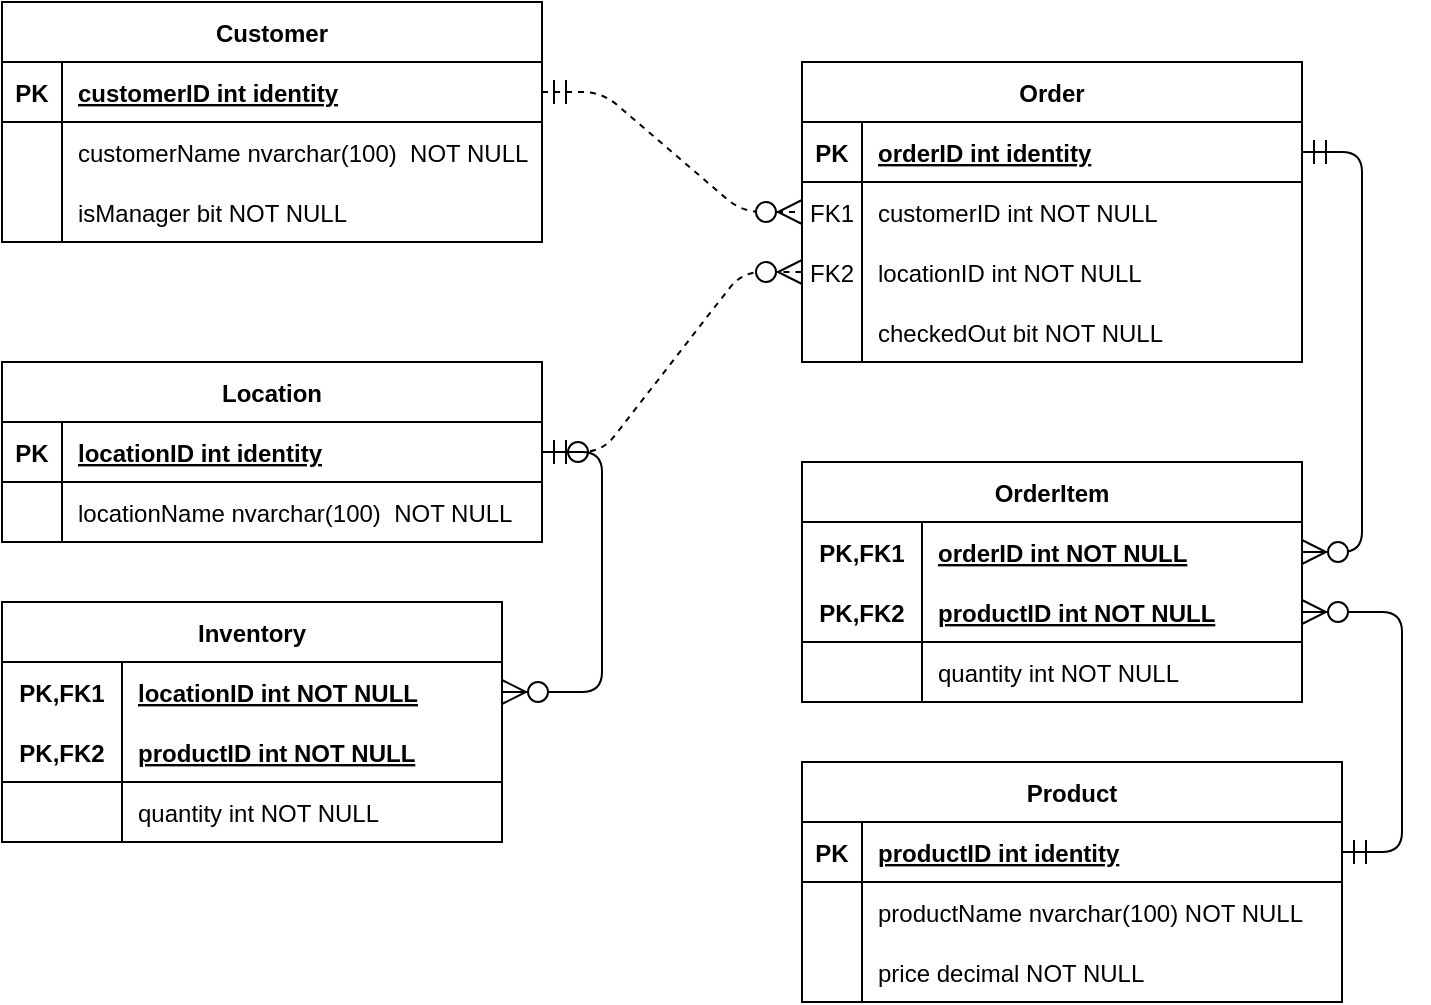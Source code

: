 <mxfile version="14.4.3" type="device"><diagram id="R2lEEEUBdFMjLlhIrx00" name="Page-1"><mxGraphModel dx="868" dy="460" grid="1" gridSize="10" guides="1" tooltips="1" connect="1" arrows="1" fold="1" page="1" pageScale="1" pageWidth="850" pageHeight="1100" math="0" shadow="0" extFonts="Permanent Marker^https://fonts.googleapis.com/css?family=Permanent+Marker"><root><mxCell id="0"/><mxCell id="1" parent="0"/><mxCell id="C-vyLk0tnHw3VtMMgP7b-2" value="Order" style="shape=table;startSize=30;container=1;collapsible=1;childLayout=tableLayout;fixedRows=1;rowLines=0;fontStyle=1;align=center;resizeLast=1;" parent="1" vertex="1"><mxGeometry x="520" y="90" width="250" height="150" as="geometry"/></mxCell><mxCell id="C-vyLk0tnHw3VtMMgP7b-3" value="" style="shape=partialRectangle;collapsible=0;dropTarget=0;pointerEvents=0;fillColor=none;points=[[0,0.5],[1,0.5]];portConstraint=eastwest;top=0;left=0;right=0;bottom=1;" parent="C-vyLk0tnHw3VtMMgP7b-2" vertex="1"><mxGeometry y="30" width="250" height="30" as="geometry"/></mxCell><mxCell id="C-vyLk0tnHw3VtMMgP7b-4" value="PK" style="shape=partialRectangle;overflow=hidden;connectable=0;fillColor=none;top=0;left=0;bottom=0;right=0;fontStyle=1;" parent="C-vyLk0tnHw3VtMMgP7b-3" vertex="1"><mxGeometry width="30" height="30" as="geometry"/></mxCell><mxCell id="C-vyLk0tnHw3VtMMgP7b-5" value="orderID int identity" style="shape=partialRectangle;overflow=hidden;connectable=0;fillColor=none;top=0;left=0;bottom=0;right=0;align=left;spacingLeft=6;fontStyle=5;" parent="C-vyLk0tnHw3VtMMgP7b-3" vertex="1"><mxGeometry x="30" width="220" height="30" as="geometry"/></mxCell><mxCell id="C-vyLk0tnHw3VtMMgP7b-6" value="" style="shape=partialRectangle;collapsible=0;dropTarget=0;pointerEvents=0;fillColor=none;points=[[0,0.5],[1,0.5]];portConstraint=eastwest;top=0;left=0;right=0;bottom=0;" parent="C-vyLk0tnHw3VtMMgP7b-2" vertex="1"><mxGeometry y="60" width="250" height="30" as="geometry"/></mxCell><mxCell id="C-vyLk0tnHw3VtMMgP7b-7" value="FK1" style="shape=partialRectangle;overflow=hidden;connectable=0;fillColor=none;top=0;left=0;bottom=0;right=0;" parent="C-vyLk0tnHw3VtMMgP7b-6" vertex="1"><mxGeometry width="30" height="30" as="geometry"/></mxCell><mxCell id="C-vyLk0tnHw3VtMMgP7b-8" value="customerID int NOT NULL" style="shape=partialRectangle;overflow=hidden;connectable=0;fillColor=none;top=0;left=0;bottom=0;right=0;align=left;spacingLeft=6;" parent="C-vyLk0tnHw3VtMMgP7b-6" vertex="1"><mxGeometry x="30" width="220" height="30" as="geometry"/></mxCell><mxCell id="GWipeCqMmxoQJ4Ydtfvd-55" value="" style="shape=partialRectangle;collapsible=0;dropTarget=0;pointerEvents=0;fillColor=none;points=[[0,0.5],[1,0.5]];portConstraint=eastwest;top=0;left=0;right=0;bottom=0;" parent="C-vyLk0tnHw3VtMMgP7b-2" vertex="1"><mxGeometry y="90" width="250" height="30" as="geometry"/></mxCell><mxCell id="GWipeCqMmxoQJ4Ydtfvd-56" value="FK2" style="shape=partialRectangle;overflow=hidden;connectable=0;fillColor=none;top=0;left=0;bottom=0;right=0;" parent="GWipeCqMmxoQJ4Ydtfvd-55" vertex="1"><mxGeometry width="30" height="30" as="geometry"/></mxCell><mxCell id="GWipeCqMmxoQJ4Ydtfvd-57" value="locationID int NOT NULL" style="shape=partialRectangle;overflow=hidden;connectable=0;fillColor=none;top=0;left=0;bottom=0;right=0;align=left;spacingLeft=6;" parent="GWipeCqMmxoQJ4Ydtfvd-55" vertex="1"><mxGeometry x="30" width="220" height="30" as="geometry"/></mxCell><mxCell id="GWipeCqMmxoQJ4Ydtfvd-58" value="" style="shape=partialRectangle;collapsible=0;dropTarget=0;pointerEvents=0;fillColor=none;points=[[0,0.5],[1,0.5]];portConstraint=eastwest;top=0;left=0;right=0;bottom=0;" parent="C-vyLk0tnHw3VtMMgP7b-2" vertex="1"><mxGeometry y="120" width="250" height="30" as="geometry"/></mxCell><mxCell id="GWipeCqMmxoQJ4Ydtfvd-59" value="" style="shape=partialRectangle;overflow=hidden;connectable=0;fillColor=none;top=0;left=0;bottom=0;right=0;" parent="GWipeCqMmxoQJ4Ydtfvd-58" vertex="1"><mxGeometry width="30" height="30" as="geometry"/></mxCell><mxCell id="GWipeCqMmxoQJ4Ydtfvd-60" value="checkedOut bit NOT NULL" style="shape=partialRectangle;overflow=hidden;connectable=0;fillColor=none;top=0;left=0;bottom=0;right=0;align=left;spacingLeft=6;" parent="GWipeCqMmxoQJ4Ydtfvd-58" vertex="1"><mxGeometry x="30" width="220" height="30" as="geometry"/></mxCell><mxCell id="C-vyLk0tnHw3VtMMgP7b-23" value="Customer" style="shape=table;startSize=30;container=1;collapsible=1;childLayout=tableLayout;fixedRows=1;rowLines=0;fontStyle=1;align=center;resizeLast=1;" parent="1" vertex="1"><mxGeometry x="120" y="60" width="270" height="120" as="geometry"/></mxCell><mxCell id="C-vyLk0tnHw3VtMMgP7b-24" value="" style="shape=partialRectangle;collapsible=0;dropTarget=0;pointerEvents=0;fillColor=none;points=[[0,0.5],[1,0.5]];portConstraint=eastwest;top=0;left=0;right=0;bottom=1;" parent="C-vyLk0tnHw3VtMMgP7b-23" vertex="1"><mxGeometry y="30" width="270" height="30" as="geometry"/></mxCell><mxCell id="C-vyLk0tnHw3VtMMgP7b-25" value="PK" style="shape=partialRectangle;overflow=hidden;connectable=0;fillColor=none;top=0;left=0;bottom=0;right=0;fontStyle=1;" parent="C-vyLk0tnHw3VtMMgP7b-24" vertex="1"><mxGeometry width="30" height="30" as="geometry"/></mxCell><mxCell id="C-vyLk0tnHw3VtMMgP7b-26" value="customerID int identity" style="shape=partialRectangle;overflow=hidden;connectable=0;fillColor=none;top=0;left=0;bottom=0;right=0;align=left;spacingLeft=6;fontStyle=5;" parent="C-vyLk0tnHw3VtMMgP7b-24" vertex="1"><mxGeometry x="30" width="240" height="30" as="geometry"/></mxCell><mxCell id="C-vyLk0tnHw3VtMMgP7b-27" value="" style="shape=partialRectangle;collapsible=0;dropTarget=0;pointerEvents=0;fillColor=none;points=[[0,0.5],[1,0.5]];portConstraint=eastwest;top=0;left=0;right=0;bottom=0;" parent="C-vyLk0tnHw3VtMMgP7b-23" vertex="1"><mxGeometry y="60" width="270" height="30" as="geometry"/></mxCell><mxCell id="C-vyLk0tnHw3VtMMgP7b-28" value="" style="shape=partialRectangle;overflow=hidden;connectable=0;fillColor=none;top=0;left=0;bottom=0;right=0;" parent="C-vyLk0tnHw3VtMMgP7b-27" vertex="1"><mxGeometry width="30" height="30" as="geometry"/></mxCell><mxCell id="C-vyLk0tnHw3VtMMgP7b-29" value="customerName nvarchar(100)  NOT NULL" style="shape=partialRectangle;overflow=hidden;connectable=0;fillColor=none;top=0;left=0;bottom=0;right=0;align=left;spacingLeft=6;" parent="C-vyLk0tnHw3VtMMgP7b-27" vertex="1"><mxGeometry x="30" width="240" height="30" as="geometry"/></mxCell><mxCell id="JFxLYDb8doxFr2jliLaI-1" value="" style="shape=partialRectangle;collapsible=0;dropTarget=0;pointerEvents=0;fillColor=none;points=[[0,0.5],[1,0.5]];portConstraint=eastwest;top=0;left=0;right=0;bottom=0;" vertex="1" parent="C-vyLk0tnHw3VtMMgP7b-23"><mxGeometry y="90" width="270" height="30" as="geometry"/></mxCell><mxCell id="JFxLYDb8doxFr2jliLaI-2" value="" style="shape=partialRectangle;overflow=hidden;connectable=0;fillColor=none;top=0;left=0;bottom=0;right=0;" vertex="1" parent="JFxLYDb8doxFr2jliLaI-1"><mxGeometry width="30" height="30" as="geometry"/></mxCell><mxCell id="JFxLYDb8doxFr2jliLaI-3" value="isManager bit NOT NULL" style="shape=partialRectangle;overflow=hidden;connectable=0;fillColor=none;top=0;left=0;bottom=0;right=0;align=left;spacingLeft=6;" vertex="1" parent="JFxLYDb8doxFr2jliLaI-1"><mxGeometry x="30" width="240" height="30" as="geometry"/></mxCell><mxCell id="GWipeCqMmxoQJ4Ydtfvd-1" value="" style="edgeStyle=entityRelationEdgeStyle;fontSize=12;html=1;endArrow=ERzeroToMany;startArrow=ERmandOne;entryX=0;entryY=0.5;entryDx=0;entryDy=0;exitX=1;exitY=0.5;exitDx=0;exitDy=0;dashed=1;endSize=10;startSize=10;" parent="1" source="C-vyLk0tnHw3VtMMgP7b-24" target="C-vyLk0tnHw3VtMMgP7b-6" edge="1"><mxGeometry width="100" height="100" relative="1" as="geometry"><mxPoint x="370" y="290" as="sourcePoint"/><mxPoint x="470" y="190" as="targetPoint"/></mxGeometry></mxCell><mxCell id="GWipeCqMmxoQJ4Ydtfvd-13" value="OrderItem" style="shape=table;startSize=30;container=1;collapsible=1;childLayout=tableLayout;fixedRows=1;rowLines=0;fontStyle=1;align=center;resizeLast=1;fillColor=none;" parent="1" vertex="1"><mxGeometry x="520" y="290" width="250" height="120" as="geometry"/></mxCell><mxCell id="GWipeCqMmxoQJ4Ydtfvd-14" value="" style="shape=partialRectangle;collapsible=0;dropTarget=0;pointerEvents=0;fillColor=none;top=0;left=0;bottom=0;right=0;points=[[0,0.5],[1,0.5]];portConstraint=eastwest;" parent="GWipeCqMmxoQJ4Ydtfvd-13" vertex="1"><mxGeometry y="30" width="250" height="30" as="geometry"/></mxCell><mxCell id="GWipeCqMmxoQJ4Ydtfvd-15" value="PK,FK1" style="shape=partialRectangle;connectable=0;fillColor=none;top=0;left=0;bottom=0;right=0;fontStyle=1;overflow=hidden;" parent="GWipeCqMmxoQJ4Ydtfvd-14" vertex="1"><mxGeometry width="60" height="30" as="geometry"/></mxCell><mxCell id="GWipeCqMmxoQJ4Ydtfvd-16" value="orderID int NOT NULL" style="shape=partialRectangle;connectable=0;fillColor=none;top=0;left=0;bottom=0;right=0;align=left;spacingLeft=6;fontStyle=5;overflow=hidden;" parent="GWipeCqMmxoQJ4Ydtfvd-14" vertex="1"><mxGeometry x="60" width="190" height="30" as="geometry"/></mxCell><mxCell id="GWipeCqMmxoQJ4Ydtfvd-17" value="" style="shape=partialRectangle;collapsible=0;dropTarget=0;pointerEvents=0;fillColor=none;top=0;left=0;bottom=1;right=0;points=[[0,0.5],[1,0.5]];portConstraint=eastwest;" parent="GWipeCqMmxoQJ4Ydtfvd-13" vertex="1"><mxGeometry y="60" width="250" height="30" as="geometry"/></mxCell><mxCell id="GWipeCqMmxoQJ4Ydtfvd-18" value="PK,FK2" style="shape=partialRectangle;connectable=0;fillColor=none;top=0;left=0;bottom=0;right=0;fontStyle=1;overflow=hidden;" parent="GWipeCqMmxoQJ4Ydtfvd-17" vertex="1"><mxGeometry width="60" height="30" as="geometry"/></mxCell><mxCell id="GWipeCqMmxoQJ4Ydtfvd-19" value="productID int NOT NULL" style="shape=partialRectangle;connectable=0;fillColor=none;top=0;left=0;bottom=0;right=0;align=left;spacingLeft=6;fontStyle=5;overflow=hidden;" parent="GWipeCqMmxoQJ4Ydtfvd-17" vertex="1"><mxGeometry x="60" width="190" height="30" as="geometry"/></mxCell><mxCell id="GWipeCqMmxoQJ4Ydtfvd-20" value="" style="shape=partialRectangle;collapsible=0;dropTarget=0;pointerEvents=0;fillColor=none;top=0;left=0;bottom=0;right=0;points=[[0,0.5],[1,0.5]];portConstraint=eastwest;" parent="GWipeCqMmxoQJ4Ydtfvd-13" vertex="1"><mxGeometry y="90" width="250" height="30" as="geometry"/></mxCell><mxCell id="GWipeCqMmxoQJ4Ydtfvd-21" value="" style="shape=partialRectangle;connectable=0;fillColor=none;top=0;left=0;bottom=0;right=0;editable=1;overflow=hidden;" parent="GWipeCqMmxoQJ4Ydtfvd-20" vertex="1"><mxGeometry width="60" height="30" as="geometry"/></mxCell><mxCell id="GWipeCqMmxoQJ4Ydtfvd-22" value="quantity int NOT NULL" style="shape=partialRectangle;connectable=0;fillColor=none;top=0;left=0;bottom=0;right=0;align=left;spacingLeft=6;overflow=hidden;" parent="GWipeCqMmxoQJ4Ydtfvd-20" vertex="1"><mxGeometry x="60" width="190" height="30" as="geometry"/></mxCell><mxCell id="GWipeCqMmxoQJ4Ydtfvd-27" value="" style="edgeStyle=entityRelationEdgeStyle;fontSize=12;html=1;endArrow=ERzeroToMany;startArrow=ERmandOne;entryX=1;entryY=0.5;entryDx=0;entryDy=0;exitX=1;exitY=0.5;exitDx=0;exitDy=0;endSize=10;startSize=10;" parent="1" source="C-vyLk0tnHw3VtMMgP7b-3" target="GWipeCqMmxoQJ4Ydtfvd-14" edge="1"><mxGeometry width="100" height="100" relative="1" as="geometry"><mxPoint x="690" y="240" as="sourcePoint"/><mxPoint x="820" y="240" as="targetPoint"/></mxGeometry></mxCell><mxCell id="GWipeCqMmxoQJ4Ydtfvd-32" value="Location" style="shape=table;startSize=30;container=1;collapsible=1;childLayout=tableLayout;fixedRows=1;rowLines=0;fontStyle=1;align=center;resizeLast=1;" parent="1" vertex="1"><mxGeometry x="120" y="240" width="270" height="90" as="geometry"/></mxCell><mxCell id="GWipeCqMmxoQJ4Ydtfvd-33" value="" style="shape=partialRectangle;collapsible=0;dropTarget=0;pointerEvents=0;fillColor=none;points=[[0,0.5],[1,0.5]];portConstraint=eastwest;top=0;left=0;right=0;bottom=1;" parent="GWipeCqMmxoQJ4Ydtfvd-32" vertex="1"><mxGeometry y="30" width="270" height="30" as="geometry"/></mxCell><mxCell id="GWipeCqMmxoQJ4Ydtfvd-34" value="PK" style="shape=partialRectangle;overflow=hidden;connectable=0;fillColor=none;top=0;left=0;bottom=0;right=0;fontStyle=1;" parent="GWipeCqMmxoQJ4Ydtfvd-33" vertex="1"><mxGeometry width="30" height="30" as="geometry"/></mxCell><mxCell id="GWipeCqMmxoQJ4Ydtfvd-35" value="locationID int identity" style="shape=partialRectangle;overflow=hidden;connectable=0;fillColor=none;top=0;left=0;bottom=0;right=0;align=left;spacingLeft=6;fontStyle=5;" parent="GWipeCqMmxoQJ4Ydtfvd-33" vertex="1"><mxGeometry x="30" width="240" height="30" as="geometry"/></mxCell><mxCell id="GWipeCqMmxoQJ4Ydtfvd-36" value="" style="shape=partialRectangle;collapsible=0;dropTarget=0;pointerEvents=0;fillColor=none;points=[[0,0.5],[1,0.5]];portConstraint=eastwest;top=0;left=0;right=0;bottom=0;" parent="GWipeCqMmxoQJ4Ydtfvd-32" vertex="1"><mxGeometry y="60" width="270" height="30" as="geometry"/></mxCell><mxCell id="GWipeCqMmxoQJ4Ydtfvd-37" value="" style="shape=partialRectangle;overflow=hidden;connectable=0;fillColor=none;top=0;left=0;bottom=0;right=0;" parent="GWipeCqMmxoQJ4Ydtfvd-36" vertex="1"><mxGeometry width="30" height="30" as="geometry"/></mxCell><mxCell id="GWipeCqMmxoQJ4Ydtfvd-38" value="locationName nvarchar(100)  NOT NULL" style="shape=partialRectangle;overflow=hidden;connectable=0;fillColor=none;top=0;left=0;bottom=0;right=0;align=left;spacingLeft=6;" parent="GWipeCqMmxoQJ4Ydtfvd-36" vertex="1"><mxGeometry x="30" width="240" height="30" as="geometry"/></mxCell><mxCell id="GWipeCqMmxoQJ4Ydtfvd-40" value="" style="edgeStyle=entityRelationEdgeStyle;fontSize=12;html=1;endArrow=ERzeroToMany;startArrow=ERzeroToOne;entryX=0;entryY=0.5;entryDx=0;entryDy=0;dashed=1;endSize=10;startSize=10;" parent="1" source="GWipeCqMmxoQJ4Ydtfvd-33" target="GWipeCqMmxoQJ4Ydtfvd-55" edge="1"><mxGeometry width="100" height="100" relative="1" as="geometry"><mxPoint x="440" y="260" as="sourcePoint"/><mxPoint x="490" y="200" as="targetPoint"/></mxGeometry></mxCell><mxCell id="GWipeCqMmxoQJ4Ydtfvd-42" value="Product" style="shape=table;startSize=30;container=1;collapsible=1;childLayout=tableLayout;fixedRows=1;rowLines=0;fontStyle=1;align=center;resizeLast=1;fillColor=none;" parent="1" vertex="1"><mxGeometry x="520" y="440" width="270" height="120" as="geometry"/></mxCell><mxCell id="GWipeCqMmxoQJ4Ydtfvd-43" value="" style="shape=partialRectangle;collapsible=0;dropTarget=0;pointerEvents=0;fillColor=none;top=0;left=0;bottom=1;right=0;points=[[0,0.5],[1,0.5]];portConstraint=eastwest;" parent="GWipeCqMmxoQJ4Ydtfvd-42" vertex="1"><mxGeometry y="30" width="270" height="30" as="geometry"/></mxCell><mxCell id="GWipeCqMmxoQJ4Ydtfvd-44" value="PK" style="shape=partialRectangle;connectable=0;fillColor=none;top=0;left=0;bottom=0;right=0;fontStyle=1;overflow=hidden;" parent="GWipeCqMmxoQJ4Ydtfvd-43" vertex="1"><mxGeometry width="30" height="30" as="geometry"/></mxCell><mxCell id="GWipeCqMmxoQJ4Ydtfvd-45" value="productID int identity" style="shape=partialRectangle;connectable=0;fillColor=none;top=0;left=0;bottom=0;right=0;align=left;spacingLeft=6;fontStyle=5;overflow=hidden;" parent="GWipeCqMmxoQJ4Ydtfvd-43" vertex="1"><mxGeometry x="30" width="240" height="30" as="geometry"/></mxCell><mxCell id="GWipeCqMmxoQJ4Ydtfvd-46" value="" style="shape=partialRectangle;collapsible=0;dropTarget=0;pointerEvents=0;fillColor=none;top=0;left=0;bottom=0;right=0;points=[[0,0.5],[1,0.5]];portConstraint=eastwest;" parent="GWipeCqMmxoQJ4Ydtfvd-42" vertex="1"><mxGeometry y="60" width="270" height="30" as="geometry"/></mxCell><mxCell id="GWipeCqMmxoQJ4Ydtfvd-47" value="" style="shape=partialRectangle;connectable=0;fillColor=none;top=0;left=0;bottom=0;right=0;editable=1;overflow=hidden;" parent="GWipeCqMmxoQJ4Ydtfvd-46" vertex="1"><mxGeometry width="30" height="30" as="geometry"/></mxCell><mxCell id="GWipeCqMmxoQJ4Ydtfvd-48" value="productName nvarchar(100) NOT NULL" style="shape=partialRectangle;connectable=0;fillColor=none;top=0;left=0;bottom=0;right=0;align=left;spacingLeft=6;overflow=hidden;" parent="GWipeCqMmxoQJ4Ydtfvd-46" vertex="1"><mxGeometry x="30" width="240" height="30" as="geometry"/></mxCell><mxCell id="GWipeCqMmxoQJ4Ydtfvd-49" value="" style="shape=partialRectangle;collapsible=0;dropTarget=0;pointerEvents=0;fillColor=none;top=0;left=0;bottom=0;right=0;points=[[0,0.5],[1,0.5]];portConstraint=eastwest;" parent="GWipeCqMmxoQJ4Ydtfvd-42" vertex="1"><mxGeometry y="90" width="270" height="30" as="geometry"/></mxCell><mxCell id="GWipeCqMmxoQJ4Ydtfvd-50" value="" style="shape=partialRectangle;connectable=0;fillColor=none;top=0;left=0;bottom=0;right=0;editable=1;overflow=hidden;" parent="GWipeCqMmxoQJ4Ydtfvd-49" vertex="1"><mxGeometry width="30" height="30" as="geometry"/></mxCell><mxCell id="GWipeCqMmxoQJ4Ydtfvd-51" value="price decimal NOT NULL" style="shape=partialRectangle;connectable=0;fillColor=none;top=0;left=0;bottom=0;right=0;align=left;spacingLeft=6;overflow=hidden;" parent="GWipeCqMmxoQJ4Ydtfvd-49" vertex="1"><mxGeometry x="30" width="240" height="30" as="geometry"/></mxCell><mxCell id="GWipeCqMmxoQJ4Ydtfvd-61" value="" style="edgeStyle=entityRelationEdgeStyle;fontSize=12;html=1;endArrow=ERzeroToMany;startArrow=ERmandOne;entryX=1;entryY=0.5;entryDx=0;entryDy=0;endSize=10;startSize=10;" parent="1" target="GWipeCqMmxoQJ4Ydtfvd-17" edge="1"><mxGeometry width="100" height="100" relative="1" as="geometry"><mxPoint x="790" y="485" as="sourcePoint"/><mxPoint x="780" y="345" as="targetPoint"/></mxGeometry></mxCell><mxCell id="GWipeCqMmxoQJ4Ydtfvd-62" value="Inventory" style="shape=table;startSize=30;container=1;collapsible=1;childLayout=tableLayout;fixedRows=1;rowLines=0;fontStyle=1;align=center;resizeLast=1;fillColor=none;" parent="1" vertex="1"><mxGeometry x="120" y="360" width="250" height="120" as="geometry"/></mxCell><mxCell id="GWipeCqMmxoQJ4Ydtfvd-63" value="" style="shape=partialRectangle;collapsible=0;dropTarget=0;pointerEvents=0;fillColor=none;top=0;left=0;bottom=0;right=0;points=[[0,0.5],[1,0.5]];portConstraint=eastwest;" parent="GWipeCqMmxoQJ4Ydtfvd-62" vertex="1"><mxGeometry y="30" width="250" height="30" as="geometry"/></mxCell><mxCell id="GWipeCqMmxoQJ4Ydtfvd-64" value="PK,FK1" style="shape=partialRectangle;connectable=0;fillColor=none;top=0;left=0;bottom=0;right=0;fontStyle=1;overflow=hidden;" parent="GWipeCqMmxoQJ4Ydtfvd-63" vertex="1"><mxGeometry width="60" height="30" as="geometry"/></mxCell><mxCell id="GWipeCqMmxoQJ4Ydtfvd-65" value="locationID int NOT NULL" style="shape=partialRectangle;connectable=0;fillColor=none;top=0;left=0;bottom=0;right=0;align=left;spacingLeft=6;fontStyle=5;overflow=hidden;" parent="GWipeCqMmxoQJ4Ydtfvd-63" vertex="1"><mxGeometry x="60" width="190" height="30" as="geometry"/></mxCell><mxCell id="GWipeCqMmxoQJ4Ydtfvd-66" value="" style="shape=partialRectangle;collapsible=0;dropTarget=0;pointerEvents=0;fillColor=none;top=0;left=0;bottom=1;right=0;points=[[0,0.5],[1,0.5]];portConstraint=eastwest;" parent="GWipeCqMmxoQJ4Ydtfvd-62" vertex="1"><mxGeometry y="60" width="250" height="30" as="geometry"/></mxCell><mxCell id="GWipeCqMmxoQJ4Ydtfvd-67" value="PK,FK2" style="shape=partialRectangle;connectable=0;fillColor=none;top=0;left=0;bottom=0;right=0;fontStyle=1;overflow=hidden;" parent="GWipeCqMmxoQJ4Ydtfvd-66" vertex="1"><mxGeometry width="60" height="30" as="geometry"/></mxCell><mxCell id="GWipeCqMmxoQJ4Ydtfvd-68" value="productID int NOT NULL" style="shape=partialRectangle;connectable=0;fillColor=none;top=0;left=0;bottom=0;right=0;align=left;spacingLeft=6;fontStyle=5;overflow=hidden;" parent="GWipeCqMmxoQJ4Ydtfvd-66" vertex="1"><mxGeometry x="60" width="190" height="30" as="geometry"/></mxCell><mxCell id="GWipeCqMmxoQJ4Ydtfvd-69" value="" style="shape=partialRectangle;collapsible=0;dropTarget=0;pointerEvents=0;fillColor=none;top=0;left=0;bottom=0;right=0;points=[[0,0.5],[1,0.5]];portConstraint=eastwest;" parent="GWipeCqMmxoQJ4Ydtfvd-62" vertex="1"><mxGeometry y="90" width="250" height="30" as="geometry"/></mxCell><mxCell id="GWipeCqMmxoQJ4Ydtfvd-70" value="" style="shape=partialRectangle;connectable=0;fillColor=none;top=0;left=0;bottom=0;right=0;editable=1;overflow=hidden;" parent="GWipeCqMmxoQJ4Ydtfvd-69" vertex="1"><mxGeometry width="60" height="30" as="geometry"/></mxCell><mxCell id="GWipeCqMmxoQJ4Ydtfvd-71" value="quantity int NOT NULL" style="shape=partialRectangle;connectable=0;fillColor=none;top=0;left=0;bottom=0;right=0;align=left;spacingLeft=6;overflow=hidden;" parent="GWipeCqMmxoQJ4Ydtfvd-69" vertex="1"><mxGeometry x="60" width="190" height="30" as="geometry"/></mxCell><mxCell id="GWipeCqMmxoQJ4Ydtfvd-73" value="" style="edgeStyle=entityRelationEdgeStyle;fontSize=12;html=1;endArrow=ERzeroToMany;startArrow=ERmandOne;jumpStyle=none;sourcePerimeterSpacing=0;endSize=10;startSize=10;" parent="1" source="GWipeCqMmxoQJ4Ydtfvd-33" target="GWipeCqMmxoQJ4Ydtfvd-63" edge="1"><mxGeometry width="100" height="100" relative="1" as="geometry"><mxPoint x="50" y="300" as="sourcePoint"/><mxPoint x="90" y="435" as="targetPoint"/></mxGeometry></mxCell></root></mxGraphModel></diagram></mxfile>
